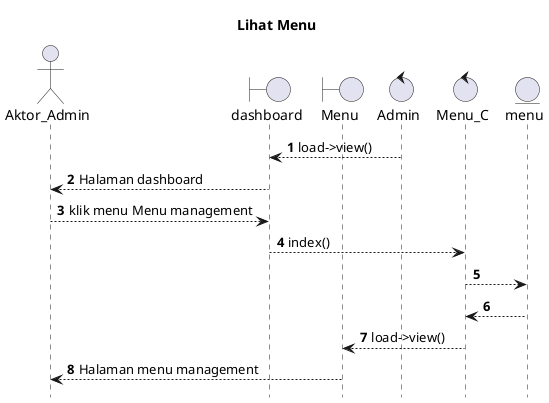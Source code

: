 @startuml

autonumber
hide footbox
title Lihat Menu

Actor Aktor_Admin
boundary dashboard
boundary Menu
control Admin
control Menu_C
Entity menu

Admin --> dashboard: load->view()
dashboard --> Aktor_Admin: Halaman dashboard
Aktor_Admin --> dashboard: klik menu Menu management
dashboard --> Menu_C: index()
Menu_C --> menu:
    
    menu --> Menu_C:
    Menu_C --> Menu: load->view()
    Menu --> Aktor_Admin: Halaman menu management

@enduml